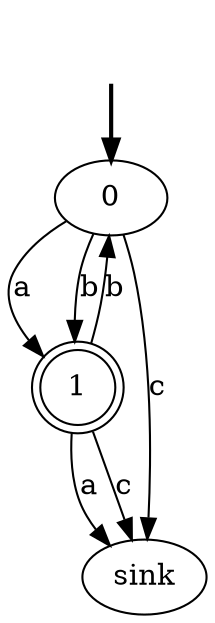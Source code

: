 digraph {
	fake [style=invisible]
	0 [root=true]
	1 [shape=doublecircle]
	fake -> 0 [style=bold]
	0 -> 1 [label=a]
	0 -> 1 [label=b]
	0 -> sink [label=c]
	1 -> 0 [label=b]
	1 -> sink [label=a]
	1 -> sink [label=c]
}
